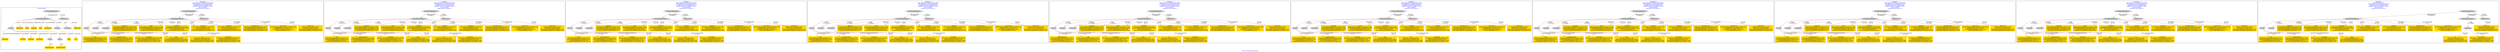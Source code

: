 digraph n0 {
fontcolor="blue"
remincross="true"
label="s26-s-san-francisco-moma.json"
subgraph cluster_0 {
label="1-correct model"
n2[style="filled",color="white",fillcolor="lightgray",label="CulturalHeritageObject1"];
n3[style="filled",color="white",fillcolor="lightgray",label="Person1"];
n4[shape="plaintext",style="filled",fillcolor="gold",label="dimensions"];
n5[shape="plaintext",style="filled",fillcolor="gold",label="credit"];
n6[shape="plaintext",style="filled",fillcolor="gold",label="copyright"];
n7[shape="plaintext",style="filled",fillcolor="gold",label="title"];
n8[shape="plaintext",style="filled",fillcolor="gold",label="accession-id"];
n9[style="filled",color="white",fillcolor="lightgray",label="Concept1"];
n10[style="filled",color="white",fillcolor="lightgray",label="Document1"];
n11[shape="plaintext",style="filled",fillcolor="gold",label="nationality"];
n12[shape="plaintext",style="filled",fillcolor="gold",label="birthYear"];
n13[shape="plaintext",style="filled",fillcolor="gold",label="deathYear"];
n14[shape="plaintext",style="filled",fillcolor="gold",label="artistName"];
n15[style="filled",color="white",fillcolor="lightgray",label="Place1"];
n16[style="filled",color="white",fillcolor="lightgray",label="Place2"];
n17[shape="plaintext",style="filled",fillcolor="gold",label="birthPlaceState"];
n18[shape="plaintext",style="filled",fillcolor="gold",label="deathPlaceState"];
n19[style="filled",color="white",fillcolor="lightgray",label="EuropeanaAggregation1"];
n20[style="filled",color="white",fillcolor="lightgray",label="WebResource1"];
n21[shape="plaintext",style="filled",fillcolor="gold",label="image-URL"];
n22[shape="plaintext",style="filled",fillcolor="gold",label="type"];
n23[shape="plaintext",style="filled",fillcolor="gold",label="url"];
}
subgraph cluster_1 {
label="candidate 0\nlink coherence:0.6842105263157895\nnode coherence:0.7368421052631579\nconfidence:0.5951153050241546\nmapping score:0.5511286605719613\ncost:414.98461\n-precision:0.63-recall:0.57"
n25[style="filled",color="white",fillcolor="lightgray",label="CulturalHeritageObject1"];
n26[style="filled",color="white",fillcolor="lightgray",label="Person1"];
n27[style="filled",color="white",fillcolor="lightgray",label="Concept1"];
n28[style="filled",color="white",fillcolor="lightgray",label="Document1"];
n29[style="filled",color="white",fillcolor="lightgray",label="EuropeanaAggregation1"];
n30[style="filled",color="white",fillcolor="lightgray",label="WebResource1"];
n31[shape="plaintext",style="filled",fillcolor="gold",label="copyright\n[CulturalHeritageObject,description,0.365]\n[CulturalHeritageObject,provenance,0.312]\n[CulturalHeritageObject,rightsHolder,0.203]\n[Person,biographicalInformation,0.119]"];
n32[shape="plaintext",style="filled",fillcolor="gold",label="title\n[Person,biographicalInformation,0.457]\n[CulturalHeritageObject,description,0.384]\n[CulturalHeritageObject,title,0.08]\n[CulturalHeritageObject,provenance,0.079]"];
n33[shape="plaintext",style="filled",fillcolor="gold",label="credit\n[CulturalHeritageObject,provenance,0.797]\n[CulturalHeritageObject,description,0.088]\n[CulturalHeritageObject,title,0.066]\n[Document,columnSubClassOfLink,0.049]"];
n34[shape="plaintext",style="filled",fillcolor="gold",label="dimensions\n[CulturalHeritageObject,extent,0.994]\n[CulturalHeritageObject,description,0.006]\n[Person,dateOfDeath,0.0]\n[Person,biographicalInformation,0.0]"];
n35[shape="plaintext",style="filled",fillcolor="gold",label="birthYear\n[CulturalHeritageObject,created,0.508]\n[Person,dateOfBirth,0.192]\n[Person,biographicalInformation,0.172]\n[CulturalHeritageObject,description,0.129]"];
n36[shape="plaintext",style="filled",fillcolor="gold",label="deathPlaceState\n[Person,biographicalInformation,0.429]\n[CulturalHeritageObject,description,0.367]\n[CulturalHeritageObject,title,0.127]\n[Document,columnSubClassOfLink,0.076]"];
n37[shape="plaintext",style="filled",fillcolor="gold",label="url\n[Document,classLink,0.504]\n[WebResource,classLink,0.343]\n[Document,columnSubClassOfLink,0.148]\n[CulturalHeritageObject,provenance,0.005]"];
n38[shape="plaintext",style="filled",fillcolor="gold",label="deathYear\n[CulturalHeritageObject,created,0.305]\n[Person,dateOfDeath,0.287]\n[Person,biographicalInformation,0.214]\n[CulturalHeritageObject,provenance,0.194]"];
n39[shape="plaintext",style="filled",fillcolor="gold",label="artistName\n[Document,columnSubClassOfLink,0.418]\n[Person,nameOfThePerson,0.243]\n[CulturalHeritageObject,provenance,0.195]\n[CulturalHeritageObject,description,0.145]"];
n40[shape="plaintext",style="filled",fillcolor="gold",label="nationality\n[Person,countryAssociatedWithThePerson,0.649]\n[Person,biographicalInformation,0.135]\n[CulturalHeritageObject,description,0.129]\n[CulturalHeritageObject,provenance,0.087]"];
n41[shape="plaintext",style="filled",fillcolor="gold",label="type\n[Concept,prefLabel,0.754]\n[Person,biographicalInformation,0.239]\n[CulturalHeritageObject,description,0.006]\n[Document,columnSubClassOfLink,0.001]"];
n42[shape="plaintext",style="filled",fillcolor="gold",label="birthPlaceState\n[CulturalHeritageObject,description,0.457]\n[Person,biographicalInformation,0.397]\n[CulturalHeritageObject,provenance,0.114]\n[CulturalHeritageObject,rightsHolder,0.032]"];
n43[shape="plaintext",style="filled",fillcolor="gold",label="accession-id\n[CulturalHeritageObject,accessionNumber,0.85]\n[WebResource,classLink,0.147]\n[CulturalHeritageObject,extent,0.001]\n[Person,dateOfBirth,0.001]"];
n44[shape="plaintext",style="filled",fillcolor="gold",label="image-URL\n[WebResource,classLink,0.845]\n[Document,classLink,0.082]\n[Document,columnSubClassOfLink,0.071]\n[CulturalHeritageObject,description,0.002]"];
}
subgraph cluster_2 {
label="candidate 1\nlink coherence:0.6842105263157895\nnode coherence:0.7368421052631579\nconfidence:0.5951153050241546\nmapping score:0.5511286605719613\ncost:414.98461\n-precision:0.63-recall:0.57"
n46[style="filled",color="white",fillcolor="lightgray",label="CulturalHeritageObject1"];
n47[style="filled",color="white",fillcolor="lightgray",label="Person1"];
n48[style="filled",color="white",fillcolor="lightgray",label="Concept1"];
n49[style="filled",color="white",fillcolor="lightgray",label="Document2"];
n50[style="filled",color="white",fillcolor="lightgray",label="EuropeanaAggregation1"];
n51[style="filled",color="white",fillcolor="lightgray",label="WebResource1"];
n52[shape="plaintext",style="filled",fillcolor="gold",label="copyright\n[CulturalHeritageObject,description,0.365]\n[CulturalHeritageObject,provenance,0.312]\n[CulturalHeritageObject,rightsHolder,0.203]\n[Person,biographicalInformation,0.119]"];
n53[shape="plaintext",style="filled",fillcolor="gold",label="title\n[Person,biographicalInformation,0.457]\n[CulturalHeritageObject,description,0.384]\n[CulturalHeritageObject,title,0.08]\n[CulturalHeritageObject,provenance,0.079]"];
n54[shape="plaintext",style="filled",fillcolor="gold",label="credit\n[CulturalHeritageObject,provenance,0.797]\n[CulturalHeritageObject,description,0.088]\n[CulturalHeritageObject,title,0.066]\n[Document,columnSubClassOfLink,0.049]"];
n55[shape="plaintext",style="filled",fillcolor="gold",label="url\n[Document,classLink,0.504]\n[WebResource,classLink,0.343]\n[Document,columnSubClassOfLink,0.148]\n[CulturalHeritageObject,provenance,0.005]"];
n56[shape="plaintext",style="filled",fillcolor="gold",label="dimensions\n[CulturalHeritageObject,extent,0.994]\n[CulturalHeritageObject,description,0.006]\n[Person,dateOfDeath,0.0]\n[Person,biographicalInformation,0.0]"];
n57[shape="plaintext",style="filled",fillcolor="gold",label="birthYear\n[CulturalHeritageObject,created,0.508]\n[Person,dateOfBirth,0.192]\n[Person,biographicalInformation,0.172]\n[CulturalHeritageObject,description,0.129]"];
n58[shape="plaintext",style="filled",fillcolor="gold",label="deathPlaceState\n[Person,biographicalInformation,0.429]\n[CulturalHeritageObject,description,0.367]\n[CulturalHeritageObject,title,0.127]\n[Document,columnSubClassOfLink,0.076]"];
n59[shape="plaintext",style="filled",fillcolor="gold",label="deathYear\n[CulturalHeritageObject,created,0.305]\n[Person,dateOfDeath,0.287]\n[Person,biographicalInformation,0.214]\n[CulturalHeritageObject,provenance,0.194]"];
n60[shape="plaintext",style="filled",fillcolor="gold",label="nationality\n[Person,countryAssociatedWithThePerson,0.649]\n[Person,biographicalInformation,0.135]\n[CulturalHeritageObject,description,0.129]\n[CulturalHeritageObject,provenance,0.087]"];
n61[shape="plaintext",style="filled",fillcolor="gold",label="artistName\n[Document,columnSubClassOfLink,0.418]\n[Person,nameOfThePerson,0.243]\n[CulturalHeritageObject,provenance,0.195]\n[CulturalHeritageObject,description,0.145]"];
n62[shape="plaintext",style="filled",fillcolor="gold",label="type\n[Concept,prefLabel,0.754]\n[Person,biographicalInformation,0.239]\n[CulturalHeritageObject,description,0.006]\n[Document,columnSubClassOfLink,0.001]"];
n63[shape="plaintext",style="filled",fillcolor="gold",label="birthPlaceState\n[CulturalHeritageObject,description,0.457]\n[Person,biographicalInformation,0.397]\n[CulturalHeritageObject,provenance,0.114]\n[CulturalHeritageObject,rightsHolder,0.032]"];
n64[shape="plaintext",style="filled",fillcolor="gold",label="accession-id\n[CulturalHeritageObject,accessionNumber,0.85]\n[WebResource,classLink,0.147]\n[CulturalHeritageObject,extent,0.001]\n[Person,dateOfBirth,0.001]"];
n65[shape="plaintext",style="filled",fillcolor="gold",label="image-URL\n[WebResource,classLink,0.845]\n[Document,classLink,0.082]\n[Document,columnSubClassOfLink,0.071]\n[CulturalHeritageObject,description,0.002]"];
}
subgraph cluster_3 {
label="candidate 2\nlink coherence:0.6842105263157895\nnode coherence:0.7368421052631579\nconfidence:0.5951153050241546\nmapping score:0.5511286605719613\ncost:414.98462\n-precision:0.63-recall:0.57"
n67[style="filled",color="white",fillcolor="lightgray",label="CulturalHeritageObject1"];
n68[style="filled",color="white",fillcolor="lightgray",label="Person1"];
n69[style="filled",color="white",fillcolor="lightgray",label="Concept2"];
n70[style="filled",color="white",fillcolor="lightgray",label="Document1"];
n71[style="filled",color="white",fillcolor="lightgray",label="EuropeanaAggregation1"];
n72[style="filled",color="white",fillcolor="lightgray",label="WebResource1"];
n73[shape="plaintext",style="filled",fillcolor="gold",label="copyright\n[CulturalHeritageObject,description,0.365]\n[CulturalHeritageObject,provenance,0.312]\n[CulturalHeritageObject,rightsHolder,0.203]\n[Person,biographicalInformation,0.119]"];
n74[shape="plaintext",style="filled",fillcolor="gold",label="title\n[Person,biographicalInformation,0.457]\n[CulturalHeritageObject,description,0.384]\n[CulturalHeritageObject,title,0.08]\n[CulturalHeritageObject,provenance,0.079]"];
n75[shape="plaintext",style="filled",fillcolor="gold",label="credit\n[CulturalHeritageObject,provenance,0.797]\n[CulturalHeritageObject,description,0.088]\n[CulturalHeritageObject,title,0.066]\n[Document,columnSubClassOfLink,0.049]"];
n76[shape="plaintext",style="filled",fillcolor="gold",label="dimensions\n[CulturalHeritageObject,extent,0.994]\n[CulturalHeritageObject,description,0.006]\n[Person,dateOfDeath,0.0]\n[Person,biographicalInformation,0.0]"];
n77[shape="plaintext",style="filled",fillcolor="gold",label="birthYear\n[CulturalHeritageObject,created,0.508]\n[Person,dateOfBirth,0.192]\n[Person,biographicalInformation,0.172]\n[CulturalHeritageObject,description,0.129]"];
n78[shape="plaintext",style="filled",fillcolor="gold",label="deathPlaceState\n[Person,biographicalInformation,0.429]\n[CulturalHeritageObject,description,0.367]\n[CulturalHeritageObject,title,0.127]\n[Document,columnSubClassOfLink,0.076]"];
n79[shape="plaintext",style="filled",fillcolor="gold",label="url\n[Document,classLink,0.504]\n[WebResource,classLink,0.343]\n[Document,columnSubClassOfLink,0.148]\n[CulturalHeritageObject,provenance,0.005]"];
n80[shape="plaintext",style="filled",fillcolor="gold",label="deathYear\n[CulturalHeritageObject,created,0.305]\n[Person,dateOfDeath,0.287]\n[Person,biographicalInformation,0.214]\n[CulturalHeritageObject,provenance,0.194]"];
n81[shape="plaintext",style="filled",fillcolor="gold",label="artistName\n[Document,columnSubClassOfLink,0.418]\n[Person,nameOfThePerson,0.243]\n[CulturalHeritageObject,provenance,0.195]\n[CulturalHeritageObject,description,0.145]"];
n82[shape="plaintext",style="filled",fillcolor="gold",label="nationality\n[Person,countryAssociatedWithThePerson,0.649]\n[Person,biographicalInformation,0.135]\n[CulturalHeritageObject,description,0.129]\n[CulturalHeritageObject,provenance,0.087]"];
n83[shape="plaintext",style="filled",fillcolor="gold",label="birthPlaceState\n[CulturalHeritageObject,description,0.457]\n[Person,biographicalInformation,0.397]\n[CulturalHeritageObject,provenance,0.114]\n[CulturalHeritageObject,rightsHolder,0.032]"];
n84[shape="plaintext",style="filled",fillcolor="gold",label="accession-id\n[CulturalHeritageObject,accessionNumber,0.85]\n[WebResource,classLink,0.147]\n[CulturalHeritageObject,extent,0.001]\n[Person,dateOfBirth,0.001]"];
n85[shape="plaintext",style="filled",fillcolor="gold",label="type\n[Concept,prefLabel,0.754]\n[Person,biographicalInformation,0.239]\n[CulturalHeritageObject,description,0.006]\n[Document,columnSubClassOfLink,0.001]"];
n86[shape="plaintext",style="filled",fillcolor="gold",label="image-URL\n[WebResource,classLink,0.845]\n[Document,classLink,0.082]\n[Document,columnSubClassOfLink,0.071]\n[CulturalHeritageObject,description,0.002]"];
}
subgraph cluster_4 {
label="candidate 3\nlink coherence:0.6842105263157895\nnode coherence:0.7368421052631579\nconfidence:0.5951153050241546\nmapping score:0.5511286605719613\ncost:414.98462\n-precision:0.63-recall:0.57"
n88[style="filled",color="white",fillcolor="lightgray",label="CulturalHeritageObject1"];
n89[style="filled",color="white",fillcolor="lightgray",label="Person1"];
n90[style="filled",color="white",fillcolor="lightgray",label="Concept2"];
n91[style="filled",color="white",fillcolor="lightgray",label="Document2"];
n92[style="filled",color="white",fillcolor="lightgray",label="EuropeanaAggregation1"];
n93[style="filled",color="white",fillcolor="lightgray",label="WebResource1"];
n94[shape="plaintext",style="filled",fillcolor="gold",label="copyright\n[CulturalHeritageObject,description,0.365]\n[CulturalHeritageObject,provenance,0.312]\n[CulturalHeritageObject,rightsHolder,0.203]\n[Person,biographicalInformation,0.119]"];
n95[shape="plaintext",style="filled",fillcolor="gold",label="title\n[Person,biographicalInformation,0.457]\n[CulturalHeritageObject,description,0.384]\n[CulturalHeritageObject,title,0.08]\n[CulturalHeritageObject,provenance,0.079]"];
n96[shape="plaintext",style="filled",fillcolor="gold",label="credit\n[CulturalHeritageObject,provenance,0.797]\n[CulturalHeritageObject,description,0.088]\n[CulturalHeritageObject,title,0.066]\n[Document,columnSubClassOfLink,0.049]"];
n97[shape="plaintext",style="filled",fillcolor="gold",label="url\n[Document,classLink,0.504]\n[WebResource,classLink,0.343]\n[Document,columnSubClassOfLink,0.148]\n[CulturalHeritageObject,provenance,0.005]"];
n98[shape="plaintext",style="filled",fillcolor="gold",label="dimensions\n[CulturalHeritageObject,extent,0.994]\n[CulturalHeritageObject,description,0.006]\n[Person,dateOfDeath,0.0]\n[Person,biographicalInformation,0.0]"];
n99[shape="plaintext",style="filled",fillcolor="gold",label="birthYear\n[CulturalHeritageObject,created,0.508]\n[Person,dateOfBirth,0.192]\n[Person,biographicalInformation,0.172]\n[CulturalHeritageObject,description,0.129]"];
n100[shape="plaintext",style="filled",fillcolor="gold",label="deathPlaceState\n[Person,biographicalInformation,0.429]\n[CulturalHeritageObject,description,0.367]\n[CulturalHeritageObject,title,0.127]\n[Document,columnSubClassOfLink,0.076]"];
n101[shape="plaintext",style="filled",fillcolor="gold",label="deathYear\n[CulturalHeritageObject,created,0.305]\n[Person,dateOfDeath,0.287]\n[Person,biographicalInformation,0.214]\n[CulturalHeritageObject,provenance,0.194]"];
n102[shape="plaintext",style="filled",fillcolor="gold",label="nationality\n[Person,countryAssociatedWithThePerson,0.649]\n[Person,biographicalInformation,0.135]\n[CulturalHeritageObject,description,0.129]\n[CulturalHeritageObject,provenance,0.087]"];
n103[shape="plaintext",style="filled",fillcolor="gold",label="artistName\n[Document,columnSubClassOfLink,0.418]\n[Person,nameOfThePerson,0.243]\n[CulturalHeritageObject,provenance,0.195]\n[CulturalHeritageObject,description,0.145]"];
n104[shape="plaintext",style="filled",fillcolor="gold",label="birthPlaceState\n[CulturalHeritageObject,description,0.457]\n[Person,biographicalInformation,0.397]\n[CulturalHeritageObject,provenance,0.114]\n[CulturalHeritageObject,rightsHolder,0.032]"];
n105[shape="plaintext",style="filled",fillcolor="gold",label="accession-id\n[CulturalHeritageObject,accessionNumber,0.85]\n[WebResource,classLink,0.147]\n[CulturalHeritageObject,extent,0.001]\n[Person,dateOfBirth,0.001]"];
n106[shape="plaintext",style="filled",fillcolor="gold",label="type\n[Concept,prefLabel,0.754]\n[Person,biographicalInformation,0.239]\n[CulturalHeritageObject,description,0.006]\n[Document,columnSubClassOfLink,0.001]"];
n107[shape="plaintext",style="filled",fillcolor="gold",label="image-URL\n[WebResource,classLink,0.845]\n[Document,classLink,0.082]\n[Document,columnSubClassOfLink,0.071]\n[CulturalHeritageObject,description,0.002]"];
}
subgraph cluster_5 {
label="candidate 4\nlink coherence:0.6842105263157895\nnode coherence:0.7368421052631579\nconfidence:0.5951153050241546\nmapping score:0.5511286605719613\ncost:414.98471\n-precision:0.63-recall:0.57"
n109[style="filled",color="white",fillcolor="lightgray",label="CulturalHeritageObject1"];
n110[style="filled",color="white",fillcolor="lightgray",label="Person2"];
n111[style="filled",color="white",fillcolor="lightgray",label="Concept1"];
n112[style="filled",color="white",fillcolor="lightgray",label="Document1"];
n113[style="filled",color="white",fillcolor="lightgray",label="EuropeanaAggregation1"];
n114[style="filled",color="white",fillcolor="lightgray",label="WebResource1"];
n115[shape="plaintext",style="filled",fillcolor="gold",label="copyright\n[CulturalHeritageObject,description,0.365]\n[CulturalHeritageObject,provenance,0.312]\n[CulturalHeritageObject,rightsHolder,0.203]\n[Person,biographicalInformation,0.119]"];
n116[shape="plaintext",style="filled",fillcolor="gold",label="credit\n[CulturalHeritageObject,provenance,0.797]\n[CulturalHeritageObject,description,0.088]\n[CulturalHeritageObject,title,0.066]\n[Document,columnSubClassOfLink,0.049]"];
n117[shape="plaintext",style="filled",fillcolor="gold",label="dimensions\n[CulturalHeritageObject,extent,0.994]\n[CulturalHeritageObject,description,0.006]\n[Person,dateOfDeath,0.0]\n[Person,biographicalInformation,0.0]"];
n118[shape="plaintext",style="filled",fillcolor="gold",label="deathPlaceState\n[Person,biographicalInformation,0.429]\n[CulturalHeritageObject,description,0.367]\n[CulturalHeritageObject,title,0.127]\n[Document,columnSubClassOfLink,0.076]"];
n119[shape="plaintext",style="filled",fillcolor="gold",label="title\n[Person,biographicalInformation,0.457]\n[CulturalHeritageObject,description,0.384]\n[CulturalHeritageObject,title,0.08]\n[CulturalHeritageObject,provenance,0.079]"];
n120[shape="plaintext",style="filled",fillcolor="gold",label="birthYear\n[CulturalHeritageObject,created,0.508]\n[Person,dateOfBirth,0.192]\n[Person,biographicalInformation,0.172]\n[CulturalHeritageObject,description,0.129]"];
n121[shape="plaintext",style="filled",fillcolor="gold",label="url\n[Document,classLink,0.504]\n[WebResource,classLink,0.343]\n[Document,columnSubClassOfLink,0.148]\n[CulturalHeritageObject,provenance,0.005]"];
n122[shape="plaintext",style="filled",fillcolor="gold",label="deathYear\n[CulturalHeritageObject,created,0.305]\n[Person,dateOfDeath,0.287]\n[Person,biographicalInformation,0.214]\n[CulturalHeritageObject,provenance,0.194]"];
n123[shape="plaintext",style="filled",fillcolor="gold",label="artistName\n[Document,columnSubClassOfLink,0.418]\n[Person,nameOfThePerson,0.243]\n[CulturalHeritageObject,provenance,0.195]\n[CulturalHeritageObject,description,0.145]"];
n124[shape="plaintext",style="filled",fillcolor="gold",label="nationality\n[Person,countryAssociatedWithThePerson,0.649]\n[Person,biographicalInformation,0.135]\n[CulturalHeritageObject,description,0.129]\n[CulturalHeritageObject,provenance,0.087]"];
n125[shape="plaintext",style="filled",fillcolor="gold",label="type\n[Concept,prefLabel,0.754]\n[Person,biographicalInformation,0.239]\n[CulturalHeritageObject,description,0.006]\n[Document,columnSubClassOfLink,0.001]"];
n126[shape="plaintext",style="filled",fillcolor="gold",label="birthPlaceState\n[CulturalHeritageObject,description,0.457]\n[Person,biographicalInformation,0.397]\n[CulturalHeritageObject,provenance,0.114]\n[CulturalHeritageObject,rightsHolder,0.032]"];
n127[shape="plaintext",style="filled",fillcolor="gold",label="accession-id\n[CulturalHeritageObject,accessionNumber,0.85]\n[WebResource,classLink,0.147]\n[CulturalHeritageObject,extent,0.001]\n[Person,dateOfBirth,0.001]"];
n128[shape="plaintext",style="filled",fillcolor="gold",label="image-URL\n[WebResource,classLink,0.845]\n[Document,classLink,0.082]\n[Document,columnSubClassOfLink,0.071]\n[CulturalHeritageObject,description,0.002]"];
}
subgraph cluster_6 {
label="candidate 5\nlink coherence:0.6842105263157895\nnode coherence:0.7368421052631579\nconfidence:0.5951153050241546\nmapping score:0.5511286605719613\ncost:414.98493\n-precision:0.63-recall:0.57"
n130[style="filled",color="white",fillcolor="lightgray",label="CulturalHeritageObject1"];
n131[style="filled",color="white",fillcolor="lightgray",label="Person1"];
n132[style="filled",color="white",fillcolor="lightgray",label="Concept1"];
n133[style="filled",color="white",fillcolor="lightgray",label="Document1"];
n134[style="filled",color="white",fillcolor="lightgray",label="EuropeanaAggregation1"];
n135[style="filled",color="white",fillcolor="lightgray",label="WebResource2"];
n136[shape="plaintext",style="filled",fillcolor="gold",label="copyright\n[CulturalHeritageObject,description,0.365]\n[CulturalHeritageObject,provenance,0.312]\n[CulturalHeritageObject,rightsHolder,0.203]\n[Person,biographicalInformation,0.119]"];
n137[shape="plaintext",style="filled",fillcolor="gold",label="title\n[Person,biographicalInformation,0.457]\n[CulturalHeritageObject,description,0.384]\n[CulturalHeritageObject,title,0.08]\n[CulturalHeritageObject,provenance,0.079]"];
n138[shape="plaintext",style="filled",fillcolor="gold",label="credit\n[CulturalHeritageObject,provenance,0.797]\n[CulturalHeritageObject,description,0.088]\n[CulturalHeritageObject,title,0.066]\n[Document,columnSubClassOfLink,0.049]"];
n139[shape="plaintext",style="filled",fillcolor="gold",label="dimensions\n[CulturalHeritageObject,extent,0.994]\n[CulturalHeritageObject,description,0.006]\n[Person,dateOfDeath,0.0]\n[Person,biographicalInformation,0.0]"];
n140[shape="plaintext",style="filled",fillcolor="gold",label="birthYear\n[CulturalHeritageObject,created,0.508]\n[Person,dateOfBirth,0.192]\n[Person,biographicalInformation,0.172]\n[CulturalHeritageObject,description,0.129]"];
n141[shape="plaintext",style="filled",fillcolor="gold",label="deathPlaceState\n[Person,biographicalInformation,0.429]\n[CulturalHeritageObject,description,0.367]\n[CulturalHeritageObject,title,0.127]\n[Document,columnSubClassOfLink,0.076]"];
n142[shape="plaintext",style="filled",fillcolor="gold",label="url\n[Document,classLink,0.504]\n[WebResource,classLink,0.343]\n[Document,columnSubClassOfLink,0.148]\n[CulturalHeritageObject,provenance,0.005]"];
n143[shape="plaintext",style="filled",fillcolor="gold",label="deathYear\n[CulturalHeritageObject,created,0.305]\n[Person,dateOfDeath,0.287]\n[Person,biographicalInformation,0.214]\n[CulturalHeritageObject,provenance,0.194]"];
n144[shape="plaintext",style="filled",fillcolor="gold",label="artistName\n[Document,columnSubClassOfLink,0.418]\n[Person,nameOfThePerson,0.243]\n[CulturalHeritageObject,provenance,0.195]\n[CulturalHeritageObject,description,0.145]"];
n145[shape="plaintext",style="filled",fillcolor="gold",label="nationality\n[Person,countryAssociatedWithThePerson,0.649]\n[Person,biographicalInformation,0.135]\n[CulturalHeritageObject,description,0.129]\n[CulturalHeritageObject,provenance,0.087]"];
n146[shape="plaintext",style="filled",fillcolor="gold",label="type\n[Concept,prefLabel,0.754]\n[Person,biographicalInformation,0.239]\n[CulturalHeritageObject,description,0.006]\n[Document,columnSubClassOfLink,0.001]"];
n147[shape="plaintext",style="filled",fillcolor="gold",label="birthPlaceState\n[CulturalHeritageObject,description,0.457]\n[Person,biographicalInformation,0.397]\n[CulturalHeritageObject,provenance,0.114]\n[CulturalHeritageObject,rightsHolder,0.032]"];
n148[shape="plaintext",style="filled",fillcolor="gold",label="accession-id\n[CulturalHeritageObject,accessionNumber,0.85]\n[WebResource,classLink,0.147]\n[CulturalHeritageObject,extent,0.001]\n[Person,dateOfBirth,0.001]"];
n149[shape="plaintext",style="filled",fillcolor="gold",label="image-URL\n[WebResource,classLink,0.845]\n[Document,classLink,0.082]\n[Document,columnSubClassOfLink,0.071]\n[CulturalHeritageObject,description,0.002]"];
}
subgraph cluster_7 {
label="candidate 6\nlink coherence:0.6842105263157895\nnode coherence:0.7368421052631579\nconfidence:0.5951153050241546\nmapping score:0.5511286605719613\ncost:414.98493\n-precision:0.63-recall:0.57"
n151[style="filled",color="white",fillcolor="lightgray",label="CulturalHeritageObject1"];
n152[style="filled",color="white",fillcolor="lightgray",label="Person1"];
n153[style="filled",color="white",fillcolor="lightgray",label="Concept1"];
n154[style="filled",color="white",fillcolor="lightgray",label="Document2"];
n155[style="filled",color="white",fillcolor="lightgray",label="EuropeanaAggregation1"];
n156[style="filled",color="white",fillcolor="lightgray",label="WebResource2"];
n157[shape="plaintext",style="filled",fillcolor="gold",label="copyright\n[CulturalHeritageObject,description,0.365]\n[CulturalHeritageObject,provenance,0.312]\n[CulturalHeritageObject,rightsHolder,0.203]\n[Person,biographicalInformation,0.119]"];
n158[shape="plaintext",style="filled",fillcolor="gold",label="title\n[Person,biographicalInformation,0.457]\n[CulturalHeritageObject,description,0.384]\n[CulturalHeritageObject,title,0.08]\n[CulturalHeritageObject,provenance,0.079]"];
n159[shape="plaintext",style="filled",fillcolor="gold",label="credit\n[CulturalHeritageObject,provenance,0.797]\n[CulturalHeritageObject,description,0.088]\n[CulturalHeritageObject,title,0.066]\n[Document,columnSubClassOfLink,0.049]"];
n160[shape="plaintext",style="filled",fillcolor="gold",label="url\n[Document,classLink,0.504]\n[WebResource,classLink,0.343]\n[Document,columnSubClassOfLink,0.148]\n[CulturalHeritageObject,provenance,0.005]"];
n161[shape="plaintext",style="filled",fillcolor="gold",label="dimensions\n[CulturalHeritageObject,extent,0.994]\n[CulturalHeritageObject,description,0.006]\n[Person,dateOfDeath,0.0]\n[Person,biographicalInformation,0.0]"];
n162[shape="plaintext",style="filled",fillcolor="gold",label="birthYear\n[CulturalHeritageObject,created,0.508]\n[Person,dateOfBirth,0.192]\n[Person,biographicalInformation,0.172]\n[CulturalHeritageObject,description,0.129]"];
n163[shape="plaintext",style="filled",fillcolor="gold",label="deathPlaceState\n[Person,biographicalInformation,0.429]\n[CulturalHeritageObject,description,0.367]\n[CulturalHeritageObject,title,0.127]\n[Document,columnSubClassOfLink,0.076]"];
n164[shape="plaintext",style="filled",fillcolor="gold",label="deathYear\n[CulturalHeritageObject,created,0.305]\n[Person,dateOfDeath,0.287]\n[Person,biographicalInformation,0.214]\n[CulturalHeritageObject,provenance,0.194]"];
n165[shape="plaintext",style="filled",fillcolor="gold",label="nationality\n[Person,countryAssociatedWithThePerson,0.649]\n[Person,biographicalInformation,0.135]\n[CulturalHeritageObject,description,0.129]\n[CulturalHeritageObject,provenance,0.087]"];
n166[shape="plaintext",style="filled",fillcolor="gold",label="artistName\n[Document,columnSubClassOfLink,0.418]\n[Person,nameOfThePerson,0.243]\n[CulturalHeritageObject,provenance,0.195]\n[CulturalHeritageObject,description,0.145]"];
n167[shape="plaintext",style="filled",fillcolor="gold",label="type\n[Concept,prefLabel,0.754]\n[Person,biographicalInformation,0.239]\n[CulturalHeritageObject,description,0.006]\n[Document,columnSubClassOfLink,0.001]"];
n168[shape="plaintext",style="filled",fillcolor="gold",label="birthPlaceState\n[CulturalHeritageObject,description,0.457]\n[Person,biographicalInformation,0.397]\n[CulturalHeritageObject,provenance,0.114]\n[CulturalHeritageObject,rightsHolder,0.032]"];
n169[shape="plaintext",style="filled",fillcolor="gold",label="accession-id\n[CulturalHeritageObject,accessionNumber,0.85]\n[WebResource,classLink,0.147]\n[CulturalHeritageObject,extent,0.001]\n[Person,dateOfBirth,0.001]"];
n170[shape="plaintext",style="filled",fillcolor="gold",label="image-URL\n[WebResource,classLink,0.845]\n[Document,classLink,0.082]\n[Document,columnSubClassOfLink,0.071]\n[CulturalHeritageObject,description,0.002]"];
}
subgraph cluster_8 {
label="candidate 7\nlink coherence:0.6842105263157895\nnode coherence:0.7368421052631579\nconfidence:0.5951153050241546\nmapping score:0.5511286605719613\ncost:414.98494\n-precision:0.63-recall:0.57"
n172[style="filled",color="white",fillcolor="lightgray",label="CulturalHeritageObject1"];
n173[style="filled",color="white",fillcolor="lightgray",label="Person1"];
n174[style="filled",color="white",fillcolor="lightgray",label="Concept2"];
n175[style="filled",color="white",fillcolor="lightgray",label="Document1"];
n176[style="filled",color="white",fillcolor="lightgray",label="EuropeanaAggregation1"];
n177[style="filled",color="white",fillcolor="lightgray",label="WebResource2"];
n178[shape="plaintext",style="filled",fillcolor="gold",label="copyright\n[CulturalHeritageObject,description,0.365]\n[CulturalHeritageObject,provenance,0.312]\n[CulturalHeritageObject,rightsHolder,0.203]\n[Person,biographicalInformation,0.119]"];
n179[shape="plaintext",style="filled",fillcolor="gold",label="title\n[Person,biographicalInformation,0.457]\n[CulturalHeritageObject,description,0.384]\n[CulturalHeritageObject,title,0.08]\n[CulturalHeritageObject,provenance,0.079]"];
n180[shape="plaintext",style="filled",fillcolor="gold",label="credit\n[CulturalHeritageObject,provenance,0.797]\n[CulturalHeritageObject,description,0.088]\n[CulturalHeritageObject,title,0.066]\n[Document,columnSubClassOfLink,0.049]"];
n181[shape="plaintext",style="filled",fillcolor="gold",label="dimensions\n[CulturalHeritageObject,extent,0.994]\n[CulturalHeritageObject,description,0.006]\n[Person,dateOfDeath,0.0]\n[Person,biographicalInformation,0.0]"];
n182[shape="plaintext",style="filled",fillcolor="gold",label="birthYear\n[CulturalHeritageObject,created,0.508]\n[Person,dateOfBirth,0.192]\n[Person,biographicalInformation,0.172]\n[CulturalHeritageObject,description,0.129]"];
n183[shape="plaintext",style="filled",fillcolor="gold",label="deathPlaceState\n[Person,biographicalInformation,0.429]\n[CulturalHeritageObject,description,0.367]\n[CulturalHeritageObject,title,0.127]\n[Document,columnSubClassOfLink,0.076]"];
n184[shape="plaintext",style="filled",fillcolor="gold",label="url\n[Document,classLink,0.504]\n[WebResource,classLink,0.343]\n[Document,columnSubClassOfLink,0.148]\n[CulturalHeritageObject,provenance,0.005]"];
n185[shape="plaintext",style="filled",fillcolor="gold",label="deathYear\n[CulturalHeritageObject,created,0.305]\n[Person,dateOfDeath,0.287]\n[Person,biographicalInformation,0.214]\n[CulturalHeritageObject,provenance,0.194]"];
n186[shape="plaintext",style="filled",fillcolor="gold",label="artistName\n[Document,columnSubClassOfLink,0.418]\n[Person,nameOfThePerson,0.243]\n[CulturalHeritageObject,provenance,0.195]\n[CulturalHeritageObject,description,0.145]"];
n187[shape="plaintext",style="filled",fillcolor="gold",label="nationality\n[Person,countryAssociatedWithThePerson,0.649]\n[Person,biographicalInformation,0.135]\n[CulturalHeritageObject,description,0.129]\n[CulturalHeritageObject,provenance,0.087]"];
n188[shape="plaintext",style="filled",fillcolor="gold",label="birthPlaceState\n[CulturalHeritageObject,description,0.457]\n[Person,biographicalInformation,0.397]\n[CulturalHeritageObject,provenance,0.114]\n[CulturalHeritageObject,rightsHolder,0.032]"];
n189[shape="plaintext",style="filled",fillcolor="gold",label="accession-id\n[CulturalHeritageObject,accessionNumber,0.85]\n[WebResource,classLink,0.147]\n[CulturalHeritageObject,extent,0.001]\n[Person,dateOfBirth,0.001]"];
n190[shape="plaintext",style="filled",fillcolor="gold",label="type\n[Concept,prefLabel,0.754]\n[Person,biographicalInformation,0.239]\n[CulturalHeritageObject,description,0.006]\n[Document,columnSubClassOfLink,0.001]"];
n191[shape="plaintext",style="filled",fillcolor="gold",label="image-URL\n[WebResource,classLink,0.845]\n[Document,classLink,0.082]\n[Document,columnSubClassOfLink,0.071]\n[CulturalHeritageObject,description,0.002]"];
}
subgraph cluster_9 {
label="candidate 8\nlink coherence:0.6842105263157895\nnode coherence:0.7368421052631579\nconfidence:0.5951153050241546\nmapping score:0.5511286605719613\ncost:414.98494\n-precision:0.63-recall:0.57"
n193[style="filled",color="white",fillcolor="lightgray",label="CulturalHeritageObject1"];
n194[style="filled",color="white",fillcolor="lightgray",label="Person1"];
n195[style="filled",color="white",fillcolor="lightgray",label="Concept2"];
n196[style="filled",color="white",fillcolor="lightgray",label="Document2"];
n197[style="filled",color="white",fillcolor="lightgray",label="EuropeanaAggregation1"];
n198[style="filled",color="white",fillcolor="lightgray",label="WebResource2"];
n199[shape="plaintext",style="filled",fillcolor="gold",label="copyright\n[CulturalHeritageObject,description,0.365]\n[CulturalHeritageObject,provenance,0.312]\n[CulturalHeritageObject,rightsHolder,0.203]\n[Person,biographicalInformation,0.119]"];
n200[shape="plaintext",style="filled",fillcolor="gold",label="title\n[Person,biographicalInformation,0.457]\n[CulturalHeritageObject,description,0.384]\n[CulturalHeritageObject,title,0.08]\n[CulturalHeritageObject,provenance,0.079]"];
n201[shape="plaintext",style="filled",fillcolor="gold",label="credit\n[CulturalHeritageObject,provenance,0.797]\n[CulturalHeritageObject,description,0.088]\n[CulturalHeritageObject,title,0.066]\n[Document,columnSubClassOfLink,0.049]"];
n202[shape="plaintext",style="filled",fillcolor="gold",label="url\n[Document,classLink,0.504]\n[WebResource,classLink,0.343]\n[Document,columnSubClassOfLink,0.148]\n[CulturalHeritageObject,provenance,0.005]"];
n203[shape="plaintext",style="filled",fillcolor="gold",label="dimensions\n[CulturalHeritageObject,extent,0.994]\n[CulturalHeritageObject,description,0.006]\n[Person,dateOfDeath,0.0]\n[Person,biographicalInformation,0.0]"];
n204[shape="plaintext",style="filled",fillcolor="gold",label="birthYear\n[CulturalHeritageObject,created,0.508]\n[Person,dateOfBirth,0.192]\n[Person,biographicalInformation,0.172]\n[CulturalHeritageObject,description,0.129]"];
n205[shape="plaintext",style="filled",fillcolor="gold",label="deathPlaceState\n[Person,biographicalInformation,0.429]\n[CulturalHeritageObject,description,0.367]\n[CulturalHeritageObject,title,0.127]\n[Document,columnSubClassOfLink,0.076]"];
n206[shape="plaintext",style="filled",fillcolor="gold",label="deathYear\n[CulturalHeritageObject,created,0.305]\n[Person,dateOfDeath,0.287]\n[Person,biographicalInformation,0.214]\n[CulturalHeritageObject,provenance,0.194]"];
n207[shape="plaintext",style="filled",fillcolor="gold",label="nationality\n[Person,countryAssociatedWithThePerson,0.649]\n[Person,biographicalInformation,0.135]\n[CulturalHeritageObject,description,0.129]\n[CulturalHeritageObject,provenance,0.087]"];
n208[shape="plaintext",style="filled",fillcolor="gold",label="artistName\n[Document,columnSubClassOfLink,0.418]\n[Person,nameOfThePerson,0.243]\n[CulturalHeritageObject,provenance,0.195]\n[CulturalHeritageObject,description,0.145]"];
n209[shape="plaintext",style="filled",fillcolor="gold",label="birthPlaceState\n[CulturalHeritageObject,description,0.457]\n[Person,biographicalInformation,0.397]\n[CulturalHeritageObject,provenance,0.114]\n[CulturalHeritageObject,rightsHolder,0.032]"];
n210[shape="plaintext",style="filled",fillcolor="gold",label="accession-id\n[CulturalHeritageObject,accessionNumber,0.85]\n[WebResource,classLink,0.147]\n[CulturalHeritageObject,extent,0.001]\n[Person,dateOfBirth,0.001]"];
n211[shape="plaintext",style="filled",fillcolor="gold",label="type\n[Concept,prefLabel,0.754]\n[Person,biographicalInformation,0.239]\n[CulturalHeritageObject,description,0.006]\n[Document,columnSubClassOfLink,0.001]"];
n212[shape="plaintext",style="filled",fillcolor="gold",label="image-URL\n[WebResource,classLink,0.845]\n[Document,classLink,0.082]\n[Document,columnSubClassOfLink,0.071]\n[CulturalHeritageObject,description,0.002]"];
}
subgraph cluster_10 {
label="candidate 9\nlink coherence:0.65\nnode coherence:0.7368421052631579\nconfidence:0.5951153050241546\nmapping score:0.5511286605719613\ncost:415.98234\n-precision:0.55-recall:0.52"
n214[style="filled",color="white",fillcolor="lightgray",label="CulturalHeritageObject1"];
n215[style="filled",color="white",fillcolor="lightgray",label="Person1"];
n216[style="filled",color="white",fillcolor="lightgray",label="Concept1"];
n217[style="filled",color="white",fillcolor="lightgray",label="CulturalHeritageObject2"];
n218[style="filled",color="white",fillcolor="lightgray",label="Document1"];
n219[style="filled",color="white",fillcolor="lightgray",label="EuropeanaAggregation1"];
n220[style="filled",color="white",fillcolor="lightgray",label="WebResource1"];
n221[shape="plaintext",style="filled",fillcolor="gold",label="copyright\n[CulturalHeritageObject,description,0.365]\n[CulturalHeritageObject,provenance,0.312]\n[CulturalHeritageObject,rightsHolder,0.203]\n[Person,biographicalInformation,0.119]"];
n222[shape="plaintext",style="filled",fillcolor="gold",label="title\n[Person,biographicalInformation,0.457]\n[CulturalHeritageObject,description,0.384]\n[CulturalHeritageObject,title,0.08]\n[CulturalHeritageObject,provenance,0.079]"];
n223[shape="plaintext",style="filled",fillcolor="gold",label="credit\n[CulturalHeritageObject,provenance,0.797]\n[CulturalHeritageObject,description,0.088]\n[CulturalHeritageObject,title,0.066]\n[Document,columnSubClassOfLink,0.049]"];
n224[shape="plaintext",style="filled",fillcolor="gold",label="dimensions\n[CulturalHeritageObject,extent,0.994]\n[CulturalHeritageObject,description,0.006]\n[Person,dateOfDeath,0.0]\n[Person,biographicalInformation,0.0]"];
n225[shape="plaintext",style="filled",fillcolor="gold",label="birthYear\n[CulturalHeritageObject,created,0.508]\n[Person,dateOfBirth,0.192]\n[Person,biographicalInformation,0.172]\n[CulturalHeritageObject,description,0.129]"];
n226[shape="plaintext",style="filled",fillcolor="gold",label="deathPlaceState\n[Person,biographicalInformation,0.429]\n[CulturalHeritageObject,description,0.367]\n[CulturalHeritageObject,title,0.127]\n[Document,columnSubClassOfLink,0.076]"];
n227[shape="plaintext",style="filled",fillcolor="gold",label="url\n[Document,classLink,0.504]\n[WebResource,classLink,0.343]\n[Document,columnSubClassOfLink,0.148]\n[CulturalHeritageObject,provenance,0.005]"];
n228[shape="plaintext",style="filled",fillcolor="gold",label="deathYear\n[CulturalHeritageObject,created,0.305]\n[Person,dateOfDeath,0.287]\n[Person,biographicalInformation,0.214]\n[CulturalHeritageObject,provenance,0.194]"];
n229[shape="plaintext",style="filled",fillcolor="gold",label="artistName\n[Document,columnSubClassOfLink,0.418]\n[Person,nameOfThePerson,0.243]\n[CulturalHeritageObject,provenance,0.195]\n[CulturalHeritageObject,description,0.145]"];
n230[shape="plaintext",style="filled",fillcolor="gold",label="nationality\n[Person,countryAssociatedWithThePerson,0.649]\n[Person,biographicalInformation,0.135]\n[CulturalHeritageObject,description,0.129]\n[CulturalHeritageObject,provenance,0.087]"];
n231[shape="plaintext",style="filled",fillcolor="gold",label="type\n[Concept,prefLabel,0.754]\n[Person,biographicalInformation,0.239]\n[CulturalHeritageObject,description,0.006]\n[Document,columnSubClassOfLink,0.001]"];
n232[shape="plaintext",style="filled",fillcolor="gold",label="birthPlaceState\n[CulturalHeritageObject,description,0.457]\n[Person,biographicalInformation,0.397]\n[CulturalHeritageObject,provenance,0.114]\n[CulturalHeritageObject,rightsHolder,0.032]"];
n233[shape="plaintext",style="filled",fillcolor="gold",label="accession-id\n[CulturalHeritageObject,accessionNumber,0.85]\n[WebResource,classLink,0.147]\n[CulturalHeritageObject,extent,0.001]\n[Person,dateOfBirth,0.001]"];
n234[shape="plaintext",style="filled",fillcolor="gold",label="image-URL\n[WebResource,classLink,0.845]\n[Document,classLink,0.082]\n[Document,columnSubClassOfLink,0.071]\n[CulturalHeritageObject,description,0.002]"];
}
n2 -> n3[color="brown",fontcolor="black",label="creator"]
n2 -> n4[color="brown",fontcolor="black",label="extent"]
n2 -> n5[color="brown",fontcolor="black",label="provenance"]
n2 -> n6[color="brown",fontcolor="black",label="rightsHolder"]
n2 -> n7[color="brown",fontcolor="black",label="title"]
n2 -> n8[color="brown",fontcolor="black",label="accessionNumber"]
n2 -> n9[color="brown",fontcolor="black",label="hasType"]
n2 -> n10[color="brown",fontcolor="black",label="page"]
n3 -> n11[color="brown",fontcolor="black",label="countryAssociatedWithThePerson"]
n3 -> n12[color="brown",fontcolor="black",label="dateOfBirth"]
n3 -> n13[color="brown",fontcolor="black",label="dateOfDeath"]
n3 -> n14[color="brown",fontcolor="black",label="nameOfThePerson"]
n3 -> n15[color="brown",fontcolor="black",label="placeOfBirth"]
n3 -> n16[color="brown",fontcolor="black",label="placeOfDeath"]
n15 -> n17[color="brown",fontcolor="black",label="label"]
n16 -> n18[color="brown",fontcolor="black",label="label"]
n19 -> n2[color="brown",fontcolor="black",label="aggregatedCHO"]
n19 -> n20[color="brown",fontcolor="black",label="hasView"]
n20 -> n21[color="brown",fontcolor="black",label="classLink"]
n9 -> n22[color="brown",fontcolor="black",label="prefLabel"]
n10 -> n23[color="brown",fontcolor="black",label="classLink"]
n25 -> n26[color="brown",fontcolor="black",label="creator\nw=0.99478"]
n25 -> n27[color="brown",fontcolor="black",label="hasType\nw=0.99536"]
n25 -> n28[color="brown",fontcolor="black",label="page\nw=0.99941"]
n29 -> n25[color="brown",fontcolor="black",label="aggregatedCHO\nw=0.99773"]
n29 -> n30[color="brown",fontcolor="black",label="hasView\nw=0.99733"]
n25 -> n31[color="brown",fontcolor="black",label="description\nw=1.0"]
n26 -> n32[color="brown",fontcolor="black",label="biographicalInformation\nw=1.0"]
n25 -> n33[color="brown",fontcolor="black",label="provenance\nw=1.0"]
n25 -> n34[color="brown",fontcolor="black",label="extent\nw=1.0"]
n25 -> n35[color="brown",fontcolor="black",label="created\nw=1.0"]
n26 -> n36[color="brown",fontcolor="black",label="biographicalInformation\nw=100.0"]
n28 -> n37[color="brown",fontcolor="black",label="classLink\nw=1.0"]
n25 -> n38[color="brown",fontcolor="black",label="created\nw=100.0"]
n28 -> n39[color="brown",fontcolor="black",label="columnSubClassOfLink\nw=100.0"]
n26 -> n40[color="brown",fontcolor="black",label="countryAssociatedWithThePerson\nw=1.0"]
n27 -> n41[color="brown",fontcolor="black",label="prefLabel\nw=1.0"]
n25 -> n42[color="brown",fontcolor="black",label="description\nw=100.0"]
n25 -> n43[color="brown",fontcolor="black",label="accessionNumber\nw=1.0"]
n30 -> n44[color="brown",fontcolor="black",label="classLink\nw=1.0"]
n46 -> n47[color="brown",fontcolor="black",label="creator\nw=0.99478"]
n46 -> n48[color="brown",fontcolor="black",label="hasType\nw=0.99536"]
n46 -> n49[color="brown",fontcolor="black",label="page\nw=0.99941"]
n50 -> n46[color="brown",fontcolor="black",label="aggregatedCHO\nw=0.99773"]
n50 -> n51[color="brown",fontcolor="black",label="hasView\nw=0.99733"]
n46 -> n52[color="brown",fontcolor="black",label="description\nw=1.0"]
n47 -> n53[color="brown",fontcolor="black",label="biographicalInformation\nw=1.0"]
n46 -> n54[color="brown",fontcolor="black",label="provenance\nw=1.0"]
n49 -> n55[color="brown",fontcolor="black",label="classLink\nw=1.0"]
n46 -> n56[color="brown",fontcolor="black",label="extent\nw=1.0"]
n46 -> n57[color="brown",fontcolor="black",label="created\nw=1.0"]
n47 -> n58[color="brown",fontcolor="black",label="biographicalInformation\nw=100.0"]
n46 -> n59[color="brown",fontcolor="black",label="created\nw=100.0"]
n47 -> n60[color="brown",fontcolor="black",label="countryAssociatedWithThePerson\nw=1.0"]
n49 -> n61[color="brown",fontcolor="black",label="columnSubClassOfLink\nw=100.0"]
n48 -> n62[color="brown",fontcolor="black",label="prefLabel\nw=1.0"]
n46 -> n63[color="brown",fontcolor="black",label="description\nw=100.0"]
n46 -> n64[color="brown",fontcolor="black",label="accessionNumber\nw=1.0"]
n51 -> n65[color="brown",fontcolor="black",label="classLink\nw=1.0"]
n67 -> n68[color="brown",fontcolor="black",label="creator\nw=0.99478"]
n67 -> n69[color="brown",fontcolor="black",label="hasType\nw=0.99537"]
n67 -> n70[color="brown",fontcolor="black",label="page\nw=0.99941"]
n71 -> n67[color="brown",fontcolor="black",label="aggregatedCHO\nw=0.99773"]
n71 -> n72[color="brown",fontcolor="black",label="hasView\nw=0.99733"]
n67 -> n73[color="brown",fontcolor="black",label="description\nw=1.0"]
n68 -> n74[color="brown",fontcolor="black",label="biographicalInformation\nw=1.0"]
n67 -> n75[color="brown",fontcolor="black",label="provenance\nw=1.0"]
n67 -> n76[color="brown",fontcolor="black",label="extent\nw=1.0"]
n67 -> n77[color="brown",fontcolor="black",label="created\nw=1.0"]
n68 -> n78[color="brown",fontcolor="black",label="biographicalInformation\nw=100.0"]
n70 -> n79[color="brown",fontcolor="black",label="classLink\nw=1.0"]
n67 -> n80[color="brown",fontcolor="black",label="created\nw=100.0"]
n70 -> n81[color="brown",fontcolor="black",label="columnSubClassOfLink\nw=100.0"]
n68 -> n82[color="brown",fontcolor="black",label="countryAssociatedWithThePerson\nw=1.0"]
n67 -> n83[color="brown",fontcolor="black",label="description\nw=100.0"]
n67 -> n84[color="brown",fontcolor="black",label="accessionNumber\nw=1.0"]
n69 -> n85[color="brown",fontcolor="black",label="prefLabel\nw=1.0"]
n72 -> n86[color="brown",fontcolor="black",label="classLink\nw=1.0"]
n88 -> n89[color="brown",fontcolor="black",label="creator\nw=0.99478"]
n88 -> n90[color="brown",fontcolor="black",label="hasType\nw=0.99537"]
n88 -> n91[color="brown",fontcolor="black",label="page\nw=0.99941"]
n92 -> n88[color="brown",fontcolor="black",label="aggregatedCHO\nw=0.99773"]
n92 -> n93[color="brown",fontcolor="black",label="hasView\nw=0.99733"]
n88 -> n94[color="brown",fontcolor="black",label="description\nw=1.0"]
n89 -> n95[color="brown",fontcolor="black",label="biographicalInformation\nw=1.0"]
n88 -> n96[color="brown",fontcolor="black",label="provenance\nw=1.0"]
n91 -> n97[color="brown",fontcolor="black",label="classLink\nw=1.0"]
n88 -> n98[color="brown",fontcolor="black",label="extent\nw=1.0"]
n88 -> n99[color="brown",fontcolor="black",label="created\nw=1.0"]
n89 -> n100[color="brown",fontcolor="black",label="biographicalInformation\nw=100.0"]
n88 -> n101[color="brown",fontcolor="black",label="created\nw=100.0"]
n89 -> n102[color="brown",fontcolor="black",label="countryAssociatedWithThePerson\nw=1.0"]
n91 -> n103[color="brown",fontcolor="black",label="columnSubClassOfLink\nw=100.0"]
n88 -> n104[color="brown",fontcolor="black",label="description\nw=100.0"]
n88 -> n105[color="brown",fontcolor="black",label="accessionNumber\nw=1.0"]
n90 -> n106[color="brown",fontcolor="black",label="prefLabel\nw=1.0"]
n93 -> n107[color="brown",fontcolor="black",label="classLink\nw=1.0"]
n109 -> n110[color="brown",fontcolor="black",label="creator\nw=0.99488"]
n109 -> n111[color="brown",fontcolor="black",label="hasType\nw=0.99536"]
n109 -> n112[color="brown",fontcolor="black",label="page\nw=0.99941"]
n113 -> n109[color="brown",fontcolor="black",label="aggregatedCHO\nw=0.99773"]
n113 -> n114[color="brown",fontcolor="black",label="hasView\nw=0.99733"]
n109 -> n115[color="brown",fontcolor="black",label="description\nw=1.0"]
n109 -> n116[color="brown",fontcolor="black",label="provenance\nw=1.0"]
n109 -> n117[color="brown",fontcolor="black",label="extent\nw=1.0"]
n110 -> n118[color="brown",fontcolor="black",label="biographicalInformation\nw=100.0"]
n110 -> n119[color="brown",fontcolor="black",label="biographicalInformation\nw=1.0"]
n109 -> n120[color="brown",fontcolor="black",label="created\nw=1.0"]
n112 -> n121[color="brown",fontcolor="black",label="classLink\nw=1.0"]
n109 -> n122[color="brown",fontcolor="black",label="created\nw=100.0"]
n112 -> n123[color="brown",fontcolor="black",label="columnSubClassOfLink\nw=100.0"]
n110 -> n124[color="brown",fontcolor="black",label="countryAssociatedWithThePerson\nw=1.0"]
n111 -> n125[color="brown",fontcolor="black",label="prefLabel\nw=1.0"]
n109 -> n126[color="brown",fontcolor="black",label="description\nw=100.0"]
n109 -> n127[color="brown",fontcolor="black",label="accessionNumber\nw=1.0"]
n114 -> n128[color="brown",fontcolor="black",label="classLink\nw=1.0"]
n130 -> n131[color="brown",fontcolor="black",label="creator\nw=0.99478"]
n130 -> n132[color="brown",fontcolor="black",label="hasType\nw=0.99536"]
n130 -> n133[color="brown",fontcolor="black",label="page\nw=0.99941"]
n134 -> n130[color="brown",fontcolor="black",label="aggregatedCHO\nw=0.99773"]
n134 -> n135[color="brown",fontcolor="black",label="hasView\nw=0.99765"]
n130 -> n136[color="brown",fontcolor="black",label="description\nw=1.0"]
n131 -> n137[color="brown",fontcolor="black",label="biographicalInformation\nw=1.0"]
n130 -> n138[color="brown",fontcolor="black",label="provenance\nw=1.0"]
n130 -> n139[color="brown",fontcolor="black",label="extent\nw=1.0"]
n130 -> n140[color="brown",fontcolor="black",label="created\nw=1.0"]
n131 -> n141[color="brown",fontcolor="black",label="biographicalInformation\nw=100.0"]
n133 -> n142[color="brown",fontcolor="black",label="classLink\nw=1.0"]
n130 -> n143[color="brown",fontcolor="black",label="created\nw=100.0"]
n133 -> n144[color="brown",fontcolor="black",label="columnSubClassOfLink\nw=100.0"]
n131 -> n145[color="brown",fontcolor="black",label="countryAssociatedWithThePerson\nw=1.0"]
n132 -> n146[color="brown",fontcolor="black",label="prefLabel\nw=1.0"]
n130 -> n147[color="brown",fontcolor="black",label="description\nw=100.0"]
n130 -> n148[color="brown",fontcolor="black",label="accessionNumber\nw=1.0"]
n135 -> n149[color="brown",fontcolor="black",label="classLink\nw=1.0"]
n151 -> n152[color="brown",fontcolor="black",label="creator\nw=0.99478"]
n151 -> n153[color="brown",fontcolor="black",label="hasType\nw=0.99536"]
n151 -> n154[color="brown",fontcolor="black",label="page\nw=0.99941"]
n155 -> n151[color="brown",fontcolor="black",label="aggregatedCHO\nw=0.99773"]
n155 -> n156[color="brown",fontcolor="black",label="hasView\nw=0.99765"]
n151 -> n157[color="brown",fontcolor="black",label="description\nw=1.0"]
n152 -> n158[color="brown",fontcolor="black",label="biographicalInformation\nw=1.0"]
n151 -> n159[color="brown",fontcolor="black",label="provenance\nw=1.0"]
n154 -> n160[color="brown",fontcolor="black",label="classLink\nw=1.0"]
n151 -> n161[color="brown",fontcolor="black",label="extent\nw=1.0"]
n151 -> n162[color="brown",fontcolor="black",label="created\nw=1.0"]
n152 -> n163[color="brown",fontcolor="black",label="biographicalInformation\nw=100.0"]
n151 -> n164[color="brown",fontcolor="black",label="created\nw=100.0"]
n152 -> n165[color="brown",fontcolor="black",label="countryAssociatedWithThePerson\nw=1.0"]
n154 -> n166[color="brown",fontcolor="black",label="columnSubClassOfLink\nw=100.0"]
n153 -> n167[color="brown",fontcolor="black",label="prefLabel\nw=1.0"]
n151 -> n168[color="brown",fontcolor="black",label="description\nw=100.0"]
n151 -> n169[color="brown",fontcolor="black",label="accessionNumber\nw=1.0"]
n156 -> n170[color="brown",fontcolor="black",label="classLink\nw=1.0"]
n172 -> n173[color="brown",fontcolor="black",label="creator\nw=0.99478"]
n172 -> n174[color="brown",fontcolor="black",label="hasType\nw=0.99537"]
n172 -> n175[color="brown",fontcolor="black",label="page\nw=0.99941"]
n176 -> n172[color="brown",fontcolor="black",label="aggregatedCHO\nw=0.99773"]
n176 -> n177[color="brown",fontcolor="black",label="hasView\nw=0.99765"]
n172 -> n178[color="brown",fontcolor="black",label="description\nw=1.0"]
n173 -> n179[color="brown",fontcolor="black",label="biographicalInformation\nw=1.0"]
n172 -> n180[color="brown",fontcolor="black",label="provenance\nw=1.0"]
n172 -> n181[color="brown",fontcolor="black",label="extent\nw=1.0"]
n172 -> n182[color="brown",fontcolor="black",label="created\nw=1.0"]
n173 -> n183[color="brown",fontcolor="black",label="biographicalInformation\nw=100.0"]
n175 -> n184[color="brown",fontcolor="black",label="classLink\nw=1.0"]
n172 -> n185[color="brown",fontcolor="black",label="created\nw=100.0"]
n175 -> n186[color="brown",fontcolor="black",label="columnSubClassOfLink\nw=100.0"]
n173 -> n187[color="brown",fontcolor="black",label="countryAssociatedWithThePerson\nw=1.0"]
n172 -> n188[color="brown",fontcolor="black",label="description\nw=100.0"]
n172 -> n189[color="brown",fontcolor="black",label="accessionNumber\nw=1.0"]
n174 -> n190[color="brown",fontcolor="black",label="prefLabel\nw=1.0"]
n177 -> n191[color="brown",fontcolor="black",label="classLink\nw=1.0"]
n193 -> n194[color="brown",fontcolor="black",label="creator\nw=0.99478"]
n193 -> n195[color="brown",fontcolor="black",label="hasType\nw=0.99537"]
n193 -> n196[color="brown",fontcolor="black",label="page\nw=0.99941"]
n197 -> n193[color="brown",fontcolor="black",label="aggregatedCHO\nw=0.99773"]
n197 -> n198[color="brown",fontcolor="black",label="hasView\nw=0.99765"]
n193 -> n199[color="brown",fontcolor="black",label="description\nw=1.0"]
n194 -> n200[color="brown",fontcolor="black",label="biographicalInformation\nw=1.0"]
n193 -> n201[color="brown",fontcolor="black",label="provenance\nw=1.0"]
n196 -> n202[color="brown",fontcolor="black",label="classLink\nw=1.0"]
n193 -> n203[color="brown",fontcolor="black",label="extent\nw=1.0"]
n193 -> n204[color="brown",fontcolor="black",label="created\nw=1.0"]
n194 -> n205[color="brown",fontcolor="black",label="biographicalInformation\nw=100.0"]
n193 -> n206[color="brown",fontcolor="black",label="created\nw=100.0"]
n194 -> n207[color="brown",fontcolor="black",label="countryAssociatedWithThePerson\nw=1.0"]
n196 -> n208[color="brown",fontcolor="black",label="columnSubClassOfLink\nw=100.0"]
n193 -> n209[color="brown",fontcolor="black",label="description\nw=100.0"]
n193 -> n210[color="brown",fontcolor="black",label="accessionNumber\nw=1.0"]
n195 -> n211[color="brown",fontcolor="black",label="prefLabel\nw=1.0"]
n198 -> n212[color="brown",fontcolor="black",label="classLink\nw=1.0"]
n214 -> n215[color="brown",fontcolor="black",label="creator\nw=0.99478"]
n214 -> n216[color="brown",fontcolor="black",label="hasType\nw=0.99536"]
n217 -> n218[color="brown",fontcolor="black",label="page\nw=0.99941"]
n219 -> n214[color="brown",fontcolor="black",label="aggregatedCHO\nw=0.99773"]
n219 -> n217[color="brown",fontcolor="black",label="aggregatedCHO\nw=0.99773"]
n219 -> n220[color="brown",fontcolor="black",label="hasView\nw=0.99733"]
n214 -> n221[color="brown",fontcolor="black",label="description\nw=1.0"]
n215 -> n222[color="brown",fontcolor="black",label="biographicalInformation\nw=1.0"]
n214 -> n223[color="brown",fontcolor="black",label="provenance\nw=1.0"]
n214 -> n224[color="brown",fontcolor="black",label="extent\nw=1.0"]
n214 -> n225[color="brown",fontcolor="black",label="created\nw=1.0"]
n215 -> n226[color="brown",fontcolor="black",label="biographicalInformation\nw=100.0"]
n218 -> n227[color="brown",fontcolor="black",label="classLink\nw=1.0"]
n214 -> n228[color="brown",fontcolor="black",label="created\nw=100.0"]
n218 -> n229[color="brown",fontcolor="black",label="columnSubClassOfLink\nw=100.0"]
n215 -> n230[color="brown",fontcolor="black",label="countryAssociatedWithThePerson\nw=1.0"]
n216 -> n231[color="brown",fontcolor="black",label="prefLabel\nw=1.0"]
n214 -> n232[color="brown",fontcolor="black",label="description\nw=100.0"]
n214 -> n233[color="brown",fontcolor="black",label="accessionNumber\nw=1.0"]
n220 -> n234[color="brown",fontcolor="black",label="classLink\nw=1.0"]
}
